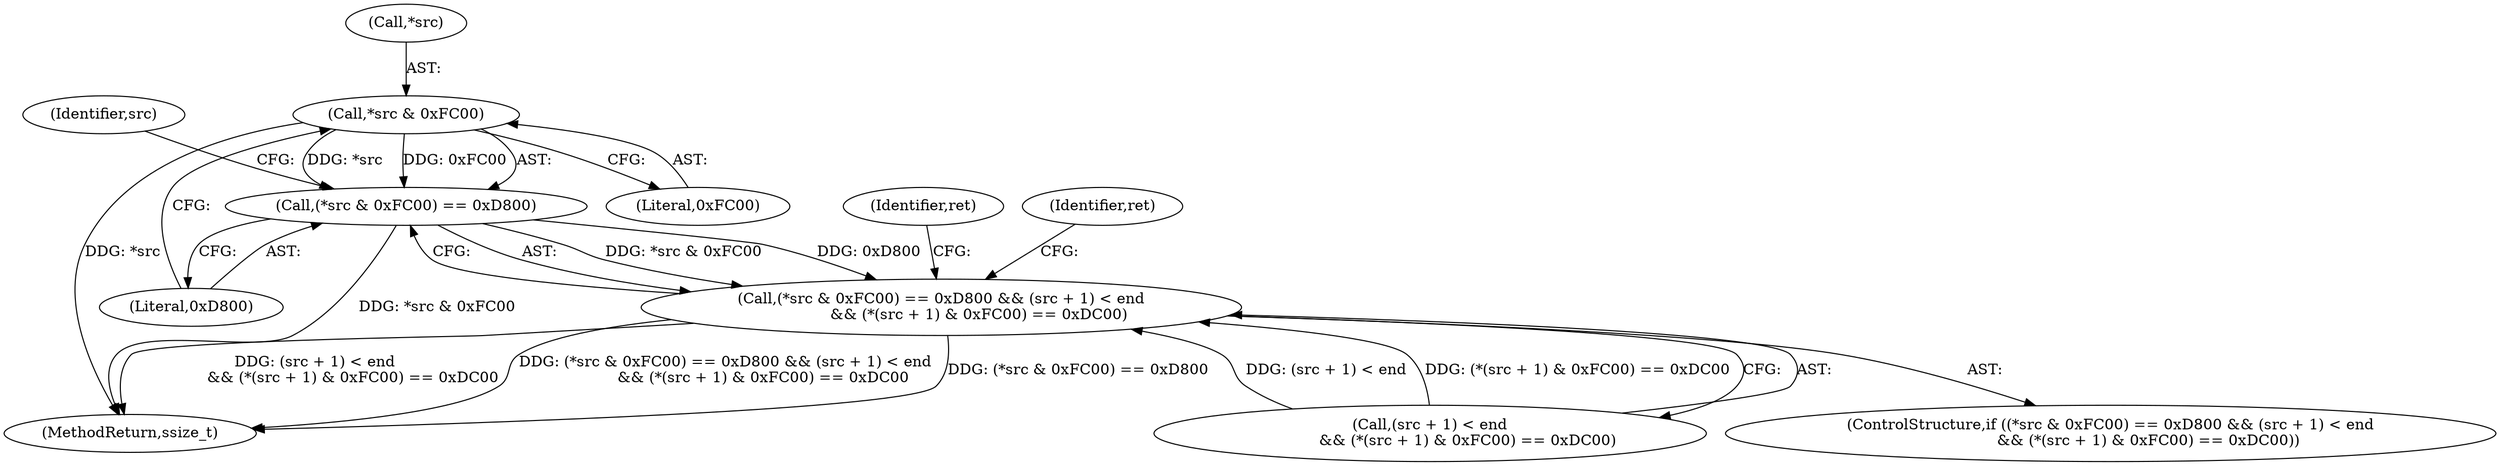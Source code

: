 digraph "0_Android_ecf5fd58a8f50362ce9e8d4245a33d56f29f142b_2@pointer" {
"1000133" [label="(Call,*src & 0xFC00)"];
"1000132" [label="(Call,(*src & 0xFC00) == 0xD800)"];
"1000131" [label="(Call,(*src & 0xFC00) == 0xD800 && (src + 1) < end\n                && (*(src + 1) & 0xFC00) == 0xDC00)"];
"1000136" [label="(Literal,0xFC00)"];
"1000137" [label="(Literal,0xD800)"];
"1000131" [label="(Call,(*src & 0xFC00) == 0xD800 && (src + 1) < end\n                && (*(src + 1) & 0xFC00) == 0xDC00)"];
"1000134" [label="(Call,*src)"];
"1000130" [label="(ControlStructure,if ((*src & 0xFC00) == 0xD800 && (src + 1) < end\n                && (*(src + 1) & 0xFC00) == 0xDC00))"];
"1000171" [label="(MethodReturn,ssize_t)"];
"1000154" [label="(Identifier,ret)"];
"1000162" [label="(Identifier,ret)"];
"1000133" [label="(Call,*src & 0xFC00)"];
"1000138" [label="(Call,(src + 1) < end\n                && (*(src + 1) & 0xFC00) == 0xDC00)"];
"1000141" [label="(Identifier,src)"];
"1000132" [label="(Call,(*src & 0xFC00) == 0xD800)"];
"1000133" -> "1000132"  [label="AST: "];
"1000133" -> "1000136"  [label="CFG: "];
"1000134" -> "1000133"  [label="AST: "];
"1000136" -> "1000133"  [label="AST: "];
"1000137" -> "1000133"  [label="CFG: "];
"1000133" -> "1000171"  [label="DDG: *src"];
"1000133" -> "1000132"  [label="DDG: *src"];
"1000133" -> "1000132"  [label="DDG: 0xFC00"];
"1000132" -> "1000131"  [label="AST: "];
"1000132" -> "1000137"  [label="CFG: "];
"1000137" -> "1000132"  [label="AST: "];
"1000141" -> "1000132"  [label="CFG: "];
"1000131" -> "1000132"  [label="CFG: "];
"1000132" -> "1000171"  [label="DDG: *src & 0xFC00"];
"1000132" -> "1000131"  [label="DDG: *src & 0xFC00"];
"1000132" -> "1000131"  [label="DDG: 0xD800"];
"1000131" -> "1000130"  [label="AST: "];
"1000131" -> "1000138"  [label="CFG: "];
"1000138" -> "1000131"  [label="AST: "];
"1000154" -> "1000131"  [label="CFG: "];
"1000162" -> "1000131"  [label="CFG: "];
"1000131" -> "1000171"  [label="DDG: (*src & 0xFC00) == 0xD800"];
"1000131" -> "1000171"  [label="DDG: (src + 1) < end\n                && (*(src + 1) & 0xFC00) == 0xDC00"];
"1000131" -> "1000171"  [label="DDG: (*src & 0xFC00) == 0xD800 && (src + 1) < end\n                && (*(src + 1) & 0xFC00) == 0xDC00"];
"1000138" -> "1000131"  [label="DDG: (src + 1) < end"];
"1000138" -> "1000131"  [label="DDG: (*(src + 1) & 0xFC00) == 0xDC00"];
}
